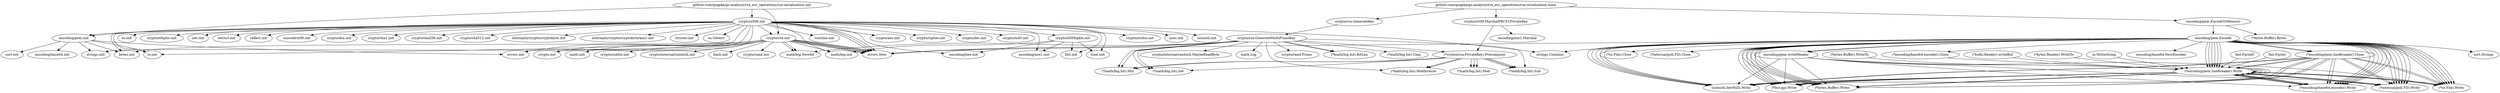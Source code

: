 digraph graphviz {
  "(*encoding/pem.lineBreaker).Write" -> "(io/ioutil.devNull).Write"
  "(*encoding/pem.lineBreaker).Write" -> "(*bytes.Buffer).Write"
  "(*encoding/pem.lineBreaker).Write" -> "(*fmt.pp).Write"
  "(*encoding/pem.lineBreaker).Write" -> "(*encoding/pem.lineBreaker).Write"
  "(*encoding/pem.lineBreaker).Write" -> "(*os.File).Write"
  "(*encoding/pem.lineBreaker).Write" -> "(*internal/poll.FD).Write"
  "(*encoding/pem.lineBreaker).Write" -> "(io/ioutil.devNull).Write"
  "(*encoding/pem.lineBreaker).Write" -> "(*bytes.Buffer).Write"
  "(*encoding/pem.lineBreaker).Write" -> "(*fmt.pp).Write"
  "(*encoding/pem.lineBreaker).Write" -> "(*encoding/pem.lineBreaker).Write"
  "(*encoding/pem.lineBreaker).Write" -> "(*os.File).Write"
  "(*encoding/pem.lineBreaker).Write" -> "(*internal/poll.FD).Write"
  "(*encoding/pem.lineBreaker).Write" -> "(io/ioutil.devNull).Write"
  "(*encoding/pem.lineBreaker).Write" -> "(*bytes.Buffer).Write"
  "(*encoding/pem.lineBreaker).Write" -> "(*fmt.pp).Write"
  "(*encoding/pem.lineBreaker).Write" -> "(*encoding/pem.lineBreaker).Write"
  "(*encoding/pem.lineBreaker).Write" -> "(*os.File).Write"
  "(*encoding/pem.lineBreaker).Write" -> "(*internal/poll.FD).Write"
  "(*encoding/pem.lineBreaker).Write" -> "(*encoding/pem.lineBreaker).Write"
  "(*encoding/base64.encoder).Write" -> "(*encoding/pem.lineBreaker).Write"
  "(*encoding/base64.encoder).Write" -> "(*encoding/pem.lineBreaker).Write"
  "(*encoding/pem.lineBreaker).Write" -> "(*encoding/base64.encoder).Write"
  "(*encoding/pem.lineBreaker).Write" -> "(*encoding/base64.encoder).Write"
  "(*encoding/pem.lineBreaker).Write" -> "(*encoding/base64.encoder).Write"
  "fmt.Fprintf" -> "(*encoding/pem.lineBreaker).Write"
  "fmt.Fprint" -> "(*encoding/pem.lineBreaker).Write"
  "(*crypto/rsa.PrivateKey).Precompute" -> "(*math/big.Int).Sub"
  "(*crypto/rsa.PrivateKey).Precompute" -> "(*math/big.Int).Mod"
  "(*crypto/rsa.PrivateKey).Precompute" -> "(*math/big.Int).Sub"
  "(*crypto/rsa.PrivateKey).Precompute" -> "(*math/big.Int).Mod"
  "(*crypto/rsa.PrivateKey).Precompute" -> "(*math/big.Int).ModInverse"
  "(*crypto/rsa.PrivateKey).Precompute" -> "(*math/big.Int).Mul"
  "(*crypto/rsa.PrivateKey).Precompute" -> "(*math/big.Int).Sub"
  "(*crypto/rsa.PrivateKey).Precompute" -> "(*math/big.Int).Mod"
  "(*crypto/rsa.PrivateKey).Precompute" -> "(*math/big.Int).Set"
  "(*crypto/rsa.PrivateKey).Precompute" -> "(*math/big.Int).ModInverse"
  "(*crypto/rsa.PrivateKey).Precompute" -> "(*math/big.Int).Mul"
  "(*bytes.Buffer).WriteTo" -> "(*encoding/pem.lineBreaker).Write"
  "encoding/pem.Encode" -> "strings.Contains"
  "encoding/pem.Encode" -> "(io/ioutil.devNull).Write"
  "encoding/pem.Encode" -> "(*bytes.Buffer).Write"
  "encoding/pem.Encode" -> "(*fmt.pp).Write"
  "encoding/pem.Encode" -> "errors.New"
  "encoding/pem.Encode" -> "(io/ioutil.devNull).Write"
  "encoding/pem.Encode" -> "(*bytes.Buffer).Write"
  "encoding/pem.Encode" -> "(*fmt.pp).Write"
  "encoding/pem.Encode" -> "(*encoding/pem.lineBreaker).Write"
  "encoding/pem.Encode" -> "(*encoding/pem.lineBreaker).Write"
  "encoding/pem.Encode" -> "encoding/base64.NewEncoder"
  "encoding/pem.Encode" -> "(*encoding/pem.lineBreaker).Write"
  "encoding/pem.writeHeader" -> "(io/ioutil.devNull).Write"
  "encoding/pem.writeHeader" -> "(*bytes.Buffer).Write"
  "encoding/pem.writeHeader" -> "(*fmt.pp).Write"
  "encoding/pem.writeHeader" -> "(*encoding/pem.lineBreaker).Write"
  "encoding/pem.writeHeader" -> "(*os.File).Write"
  "encoding/pem.writeHeader" -> "(*internal/poll.FD).Write"
  "encoding/pem.writeHeader" -> "(*encoding/base64.encoder).Write"
  "encoding/pem.Encode" -> "encoding/pem.writeHeader"
  "encoding/pem.Encode" -> "sort.Strings"
  "encoding/pem.Encode" -> "encoding/pem.writeHeader"
  "encoding/pem.Encode" -> "(io/ioutil.devNull).Write"
  "encoding/pem.Encode" -> "(*bytes.Buffer).Write"
  "encoding/pem.Encode" -> "(*fmt.pp).Write"
  "encoding/pem.Encode" -> "(*encoding/pem.lineBreaker).Write"
  "(*encoding/pem.lineBreaker).Close" -> "(io/ioutil.devNull).Write"
  "(*encoding/pem.lineBreaker).Close" -> "(*bytes.Buffer).Write"
  "(*encoding/pem.lineBreaker).Close" -> "(*fmt.pp).Write"
  "(*encoding/pem.lineBreaker).Close" -> "(*encoding/pem.lineBreaker).Write"
  "(*encoding/pem.lineBreaker).Close" -> "(*os.File).Write"
  "(*encoding/pem.lineBreaker).Close" -> "(*internal/poll.FD).Write"
  "(*encoding/pem.lineBreaker).Close" -> "(io/ioutil.devNull).Write"
  "(*encoding/pem.lineBreaker).Close" -> "(*bytes.Buffer).Write"
  "(*encoding/pem.lineBreaker).Close" -> "(*fmt.pp).Write"
  "(*encoding/pem.lineBreaker).Close" -> "(*encoding/pem.lineBreaker).Write"
  "(*encoding/pem.lineBreaker).Close" -> "(*os.File).Write"
  "(*encoding/pem.lineBreaker).Close" -> "(*internal/poll.FD).Write"
  "(*encoding/pem.lineBreaker).Close" -> "(*encoding/base64.encoder).Write"
  "(*encoding/pem.lineBreaker).Close" -> "(*encoding/base64.encoder).Write"
  "encoding/pem.Encode" -> "(*encoding/pem.lineBreaker).Close"
  "encoding/pem.Encode" -> "(*encoding/pem.lineBreaker).Close"
  "encoding/pem.Encode" -> "(io/ioutil.devNull).Write"
  "encoding/pem.Encode" -> "(*bytes.Buffer).Write"
  "encoding/pem.Encode" -> "(*fmt.pp).Write"
  "encoding/pem.Encode" -> "(*encoding/pem.lineBreaker).Write"
  "encoding/pem.Encode" -> "(io/ioutil.devNull).Write"
  "encoding/pem.Encode" -> "(*bytes.Buffer).Write"
  "encoding/pem.Encode" -> "(*fmt.pp).Write"
  "encoding/pem.Encode" -> "(*encoding/pem.lineBreaker).Write"
  "encoding/pem.Encode" -> "(*os.File).Write"
  "encoding/pem.Encode" -> "(*os.File).Write"
  "encoding/pem.Encode" -> "(*os.File).Write"
  "encoding/pem.Encode" -> "(*os.File).Write"
  "encoding/pem.Encode" -> "(*os.File).Write"
  "encoding/pem.Encode" -> "(*os.File).Write"
  "encoding/pem.Encode" -> "(*os.File).Close"
  "encoding/pem.Encode" -> "(*internal/poll.FD).Write"
  "encoding/pem.Encode" -> "(*internal/poll.FD).Write"
  "encoding/pem.Encode" -> "(*internal/poll.FD).Write"
  "encoding/pem.Encode" -> "(*internal/poll.FD).Write"
  "encoding/pem.Encode" -> "(*internal/poll.FD).Write"
  "encoding/pem.Encode" -> "(*internal/poll.FD).Write"
  "encoding/pem.Encode" -> "(*internal/poll.FD).Close"
  "encoding/pem.Encode" -> "(*encoding/base64.encoder).Write"
  "encoding/pem.Encode" -> "(*encoding/base64.encoder).Write"
  "encoding/pem.Encode" -> "(*encoding/base64.encoder).Write"
  "encoding/pem.Encode" -> "(*encoding/base64.encoder).Write"
  "encoding/pem.Encode" -> "(*encoding/base64.encoder).Write"
  "encoding/pem.Encode" -> "(*encoding/base64.encoder).Write"
  "(*encoding/base64.encoder).Close" -> "(*encoding/pem.lineBreaker).Write"
  "encoding/pem.Encode" -> "(*encoding/base64.encoder).Close"
  "encoding/pem.init" -> "bytes.init"
  "encoding/pem.init" -> "encoding/base64.init"
  "encoding/pem.init" -> "errors.init"
  "encoding/pem.init" -> "io.init"
  "encoding/pem.init" -> "sort.init"
  "encoding/pem.init" -> "strings.init"
  "crypto/x509.init" -> "encoding/pem.init"
  "crypto/x509.init" -> "errors.init"
  "crypto/x509.init" -> "runtime.init"
  "crypto/x509.init" -> "crypto/aes.init"
  "crypto/x509.init" -> "crypto/cipher.init"
  "crypto/x509.init" -> "crypto/des.init"
  "crypto/x509.init" -> "crypto/md5.init"
  "crypto/x509.init" -> "encoding/hex.init"
  "crypto/x509.init" -> "io.init"
  "crypto/x509.init" -> "strings.init"
  "crypto/rsa.init" -> "crypto.init"
  "crypto/rsa.init" -> "crypto/subtle.init"
  "crypto/rsa.init" -> "errors.init"
  "crypto/rsa.init" -> "io.init"
  "crypto/rsa.init" -> "math/big.init"
  "crypto/rsa.init" -> "crypto/internal/randutil.init"
  "crypto/rsa.init" -> "bytes.init"
  "crypto/rsa.init" -> "hash.init"
  "crypto/rsa.init" -> "crypto/rand.init"
  "crypto/rsa.init" -> "math.init"
  "crypto/rsa.init" -> "math/big.NewInt"
  "crypto/rsa.init" -> "math/big.NewInt"
  "crypto/rsa.init" -> "errors.New"
  "crypto/rsa.init" -> "errors.New"
  "crypto/rsa.init" -> "errors.New"
  "crypto/rsa.init" -> "errors.New"
  "crypto/rsa.init" -> "errors.New"
  "crypto/rsa.init" -> "errors.New"
  "crypto/x509.init" -> "crypto/rsa.init"
  "crypto/x509.init" -> "encoding/asn1.init"
  "crypto/x509.init" -> "math/big.init"
  "crypto/x509.init" -> "crypto/ecdsa.init"
  "crypto/x509/pkix.init" -> "encoding/asn1.init"
  "crypto/x509/pkix.init" -> "encoding/hex.init"
  "crypto/x509/pkix.init" -> "fmt.init"
  "crypto/x509/pkix.init" -> "math/big.init"
  "crypto/x509/pkix.init" -> "time.init"
  "crypto/x509.init" -> "crypto/x509/pkix.init"
  "crypto/x509.init" -> "fmt.init"
  "crypto/x509.init" -> "sync.init"
  "crypto/x509.init" -> "io/ioutil.init"
  "crypto/x509.init" -> "os.init"
  "crypto/x509.init" -> "crypto/elliptic.init"
  "crypto/x509.init" -> "bytes.init"
  "crypto/x509.init" -> "net.init"
  "crypto/x509.init" -> "net/url.init"
  "crypto/x509.init" -> "reflect.init"
  "crypto/x509.init" -> "time.init"
  "crypto/x509.init" -> "unicode/utf8.init"
  "crypto/x509.init" -> "crypto.init"
  "crypto/x509.init" -> "crypto/dsa.init"
  "crypto/x509.init" -> "crypto/sha1.init"
  "crypto/x509.init" -> "crypto/sha256.init"
  "crypto/x509.init" -> "crypto/sha512.init"
  "crypto/x509.init" -> "internal/x/crypto/cryptobyte.init"
  "crypto/x509.init" -> "internal/x/crypto/cryptobyte/asn1.init"
  "crypto/x509.init" -> "strconv.init"
  "crypto/x509.init" -> "errors.New"
  "crypto/x509.init" -> "os.Getenv"
  "crypto/x509.init" -> "strings.Contains"
  "crypto/x509.init" -> "errors.New"
  "crypto/x509.init" -> "errors.New"
  "crypto/rsa.GenerateMultiPrimeKey" -> "crypto/internal/randutil.MaybeReadByte"
  "crypto/rsa.GenerateMultiPrimeKey" -> "errors.New"
  "crypto/rsa.GenerateMultiPrimeKey" -> "math.Log"
  "crypto/rsa.GenerateMultiPrimeKey" -> "errors.New"
  "crypto/rsa.GenerateMultiPrimeKey" -> "crypto/rand.Prime"
  "crypto/rsa.GenerateMultiPrimeKey" -> "(*math/big.Int).BitLen"
  "crypto/rsa.GenerateMultiPrimeKey" -> "(*math/big.Int).Set"
  "crypto/rsa.GenerateMultiPrimeKey" -> "(*math/big.Int).Set"
  "crypto/rsa.GenerateMultiPrimeKey" -> "(*math/big.Int).Cmp"
  "crypto/rsa.GenerateMultiPrimeKey" -> "(*math/big.Int).Mul"
  "crypto/rsa.GenerateMultiPrimeKey" -> "(*math/big.Int).Sub"
  "crypto/rsa.GenerateMultiPrimeKey" -> "(*math/big.Int).Mul"
  "crypto/rsa.GenerateMultiPrimeKey" -> "(*math/big.Int).BitLen"
  "crypto/rsa.GenerateMultiPrimeKey" -> "math/big.NewInt"
  "crypto/rsa.GenerateMultiPrimeKey" -> "(*math/big.Int).ModInverse"
  "crypto/rsa.GenerateMultiPrimeKey" -> "(*crypto/rsa.PrivateKey).Precompute"
  "crypto/rsa.GenerateKey" -> "crypto/rsa.GenerateMultiPrimeKey"
  "github.com/quapka/go-analysis/rsa_ecc_operations/rsa-serialization.main" -> "crypto/rsa.GenerateKey"
  "crypto/x509.MarshalPKCS1PrivateKey" -> "(*crypto/rsa.PrivateKey).Precompute"
  "crypto/x509.MarshalPKCS1PrivateKey" -> "encoding/asn1.Marshal"
  "github.com/quapka/go-analysis/rsa_ecc_operations/rsa-serialization.main" -> "crypto/x509.MarshalPKCS1PrivateKey"
  "encoding/pem.EncodeToMemory" -> "encoding/pem.Encode"
  "encoding/pem.EncodeToMemory" -> "(*bytes.Buffer).Bytes"
  "github.com/quapka/go-analysis/rsa_ecc_operations/rsa-serialization.main" -> "encoding/pem.EncodeToMemory"
  "github.com/quapka/go-analysis/rsa_ecc_operations/rsa-serialization.init" -> "crypto/rsa.init"
  "github.com/quapka/go-analysis/rsa_ecc_operations/rsa-serialization.init" -> "crypto/x509.init"
  "github.com/quapka/go-analysis/rsa_ecc_operations/rsa-serialization.init" -> "encoding/pem.init"
  "(*bufio.Reader).writeBuf" -> "(*encoding/pem.lineBreaker).Write"
  "(*bytes.Reader).WriteTo" -> "(*encoding/pem.lineBreaker).Write"
  "io.WriteString" -> "(*encoding/pem.lineBreaker).Write"
}

